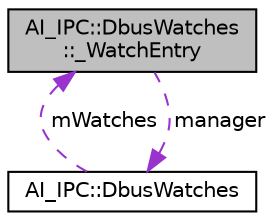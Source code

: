 digraph "AI_IPC::DbusWatches::_WatchEntry"
{
 // LATEX_PDF_SIZE
  edge [fontname="Helvetica",fontsize="10",labelfontname="Helvetica",labelfontsize="10"];
  node [fontname="Helvetica",fontsize="10",shape=record];
  Node1 [label="AI_IPC::DbusWatches\l::_WatchEntry",height=0.2,width=0.4,color="black", fillcolor="grey75", style="filled", fontcolor="black",tooltip=" "];
  Node2 -> Node1 [dir="back",color="darkorchid3",fontsize="10",style="dashed",label=" manager" ,fontname="Helvetica"];
  Node2 [label="AI_IPC::DbusWatches",height=0.2,width=0.4,color="black", fillcolor="white", style="filled",URL="$classAI__IPC_1_1DbusWatches.html",tooltip="Utility object to handle installing / removing dbus watches from the poll loop."];
  Node1 -> Node2 [dir="back",color="darkorchid3",fontsize="10",style="dashed",label=" mWatches" ,fontname="Helvetica"];
}
